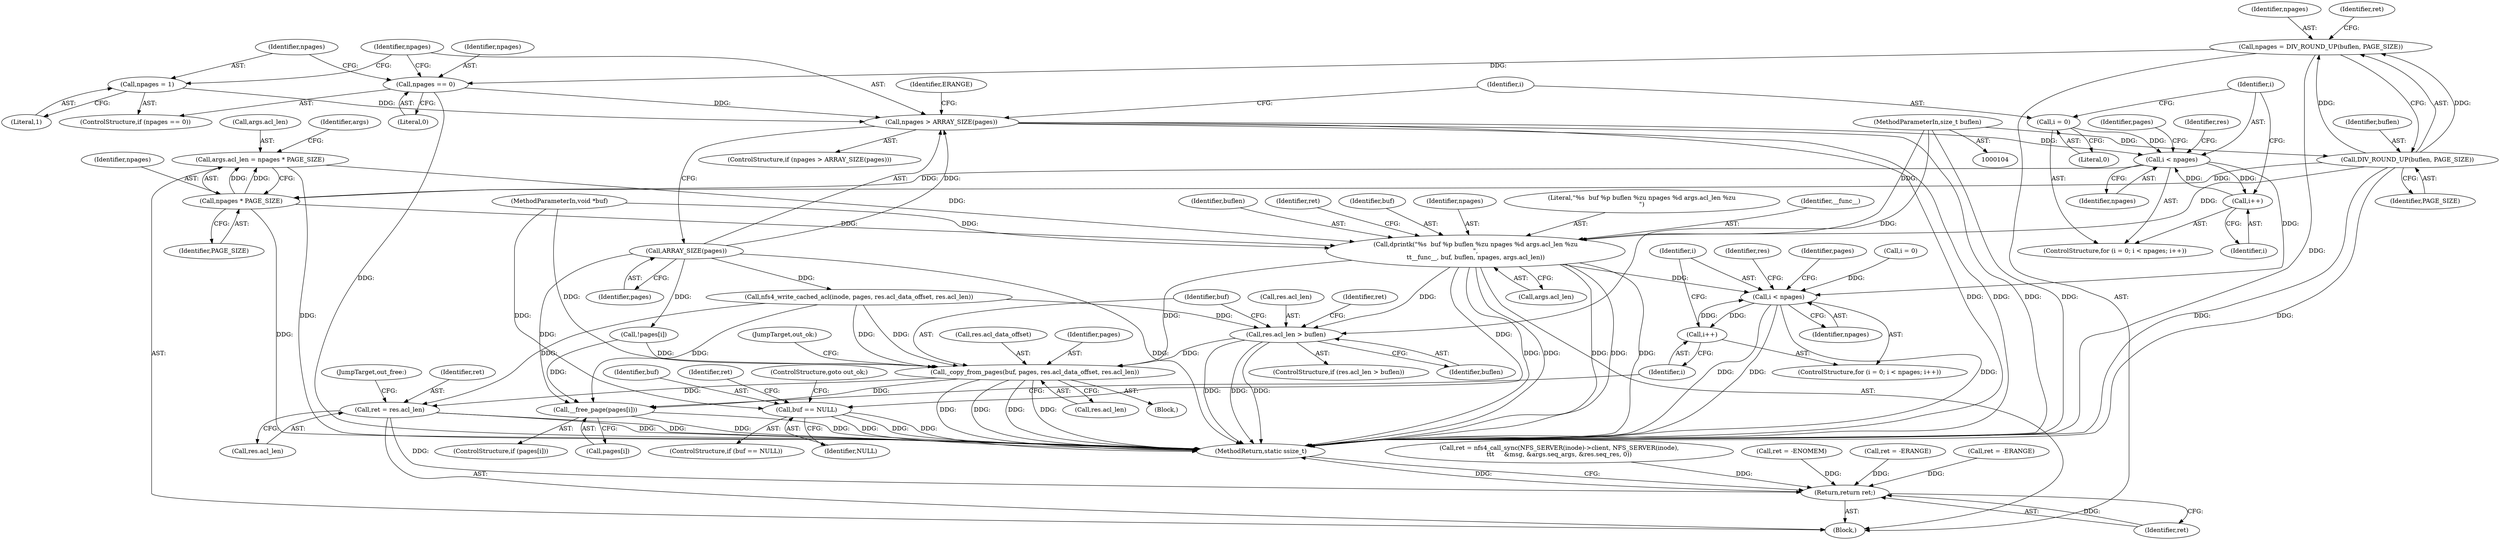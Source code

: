 digraph "0_linux_7d3e91a89b7adbc2831334def9e494dd9892f9af@integer" {
"1000174" [label="(Call,args.acl_len = npages * PAGE_SIZE)"];
"1000178" [label="(Call,npages * PAGE_SIZE)"];
"1000144" [label="(Call,i < npages)"];
"1000141" [label="(Call,i = 0)"];
"1000147" [label="(Call,i++)"];
"1000133" [label="(Call,npages > ARRAY_SIZE(pages))"];
"1000129" [label="(Call,npages = 1)"];
"1000126" [label="(Call,npages == 0)"];
"1000114" [label="(Call,npages = DIV_ROUND_UP(buflen, PAGE_SIZE))"];
"1000116" [label="(Call,DIV_ROUND_UP(buflen, PAGE_SIZE))"];
"1000107" [label="(MethodParameterIn,size_t buflen)"];
"1000135" [label="(Call,ARRAY_SIZE(pages))"];
"1000186" [label="(Call,dprintk(\"%s  buf %p buflen %zu npages %d args.acl_len %zu\n\",\n\t\t__func__, buf, buflen, npages, args.acl_len))"];
"1000226" [label="(Call,buf == NULL)"];
"1000248" [label="(Call,res.acl_len > buflen)"];
"1000259" [label="(Call,_copy_from_pages(buf, pages, res.acl_data_offset, res.acl_len))"];
"1000269" [label="(Call,ret = res.acl_len)"];
"1000300" [label="(Return,return ret;)"];
"1000288" [label="(Call,__free_page(pages[i]))"];
"1000279" [label="(Call,i < npages)"];
"1000282" [label="(Call,i++)"];
"1000108" [label="(Block,)"];
"1000249" [label="(Call,res.acl_len)"];
"1000189" [label="(Identifier,buf)"];
"1000265" [label="(Call,res.acl_len)"];
"1000274" [label="(JumpTarget,out_free:)"];
"1000117" [label="(Identifier,buflen)"];
"1000235" [label="(Call,nfs4_write_cached_acl(inode, pages, res.acl_data_offset, res.acl_len))"];
"1000114" [label="(Call,npages = DIV_ROUND_UP(buflen, PAGE_SIZE))"];
"1000288" [label="(Call,__free_page(pages[i]))"];
"1000120" [label="(Call,ret = -ENOMEM)"];
"1000286" [label="(Identifier,pages)"];
"1000180" [label="(Identifier,PAGE_SIZE)"];
"1000127" [label="(Identifier,npages)"];
"1000230" [label="(Call,ret = -ERANGE)"];
"1000191" [label="(Identifier,npages)"];
"1000254" [label="(Call,ret = -ERANGE)"];
"1000187" [label="(Literal,\"%s  buf %p buflen %zu npages %d args.acl_len %zu\n\")"];
"1000131" [label="(Literal,1)"];
"1000128" [label="(Literal,0)"];
"1000175" [label="(Call,args.acl_len)"];
"1000134" [label="(Identifier,npages)"];
"1000271" [label="(Call,res.acl_len)"];
"1000139" [label="(Identifier,ERANGE)"];
"1000188" [label="(Identifier,__func__)"];
"1000116" [label="(Call,DIV_ROUND_UP(buflen, PAGE_SIZE))"];
"1000226" [label="(Call,buf == NULL)"];
"1000125" [label="(ControlStructure,if (npages == 0))"];
"1000302" [label="(MethodReturn,static ssize_t)"];
"1000179" [label="(Identifier,npages)"];
"1000136" [label="(Identifier,pages)"];
"1000144" [label="(Call,i < npages)"];
"1000275" [label="(ControlStructure,for (i = 0; i < npages; i++))"];
"1000174" [label="(Call,args.acl_len = npages * PAGE_SIZE)"];
"1000178" [label="(Call,npages * PAGE_SIZE)"];
"1000118" [label="(Identifier,PAGE_SIZE)"];
"1000255" [label="(Identifier,ret)"];
"1000147" [label="(Call,i++)"];
"1000227" [label="(Identifier,buf)"];
"1000246" [label="(Block,)"];
"1000231" [label="(Identifier,ret)"];
"1000259" [label="(Call,_copy_from_pages(buf, pages, res.acl_data_offset, res.acl_len))"];
"1000280" [label="(Identifier,i)"];
"1000164" [label="(Identifier,res)"];
"1000143" [label="(Literal,0)"];
"1000126" [label="(Call,npages == 0)"];
"1000132" [label="(ControlStructure,if (npages > ARRAY_SIZE(pages)))"];
"1000140" [label="(ControlStructure,for (i = 0; i < npages; i++))"];
"1000268" [label="(JumpTarget,out_ok:)"];
"1000130" [label="(Identifier,npages)"];
"1000142" [label="(Identifier,i)"];
"1000279" [label="(Call,i < npages)"];
"1000106" [label="(MethodParameterIn,void *buf)"];
"1000115" [label="(Identifier,npages)"];
"1000270" [label="(Identifier,ret)"];
"1000133" [label="(Call,npages > ARRAY_SIZE(pages))"];
"1000141" [label="(Call,i = 0)"];
"1000276" [label="(Call,i = 0)"];
"1000300" [label="(Return,return ret;)"];
"1000129" [label="(Call,npages = 1)"];
"1000190" [label="(Identifier,buflen)"];
"1000186" [label="(Call,dprintk(\"%s  buf %p buflen %zu npages %d args.acl_len %zu\n\",\n\t\t__func__, buf, buflen, npages, args.acl_len))"];
"1000294" [label="(Identifier,res)"];
"1000192" [label="(Call,args.acl_len)"];
"1000183" [label="(Identifier,args)"];
"1000195" [label="(Call,ret = nfs4_call_sync(NFS_SERVER(inode)->client, NFS_SERVER(inode),\n\t\t\t     &msg, &args.seq_args, &res.seq_res, 0))"];
"1000107" [label="(MethodParameterIn,size_t buflen)"];
"1000252" [label="(Identifier,buflen)"];
"1000248" [label="(Call,res.acl_len > buflen)"];
"1000146" [label="(Identifier,npages)"];
"1000247" [label="(ControlStructure,if (res.acl_len > buflen))"];
"1000283" [label="(Identifier,i)"];
"1000145" [label="(Identifier,i)"];
"1000157" [label="(Call,!pages[i])"];
"1000196" [label="(Identifier,ret)"];
"1000225" [label="(ControlStructure,if (buf == NULL))"];
"1000284" [label="(ControlStructure,if (pages[i]))"];
"1000135" [label="(Call,ARRAY_SIZE(pages))"];
"1000260" [label="(Identifier,buf)"];
"1000262" [label="(Call,res.acl_data_offset)"];
"1000152" [label="(Identifier,pages)"];
"1000301" [label="(Identifier,ret)"];
"1000281" [label="(Identifier,npages)"];
"1000269" [label="(Call,ret = res.acl_len)"];
"1000282" [label="(Call,i++)"];
"1000228" [label="(Identifier,NULL)"];
"1000289" [label="(Call,pages[i])"];
"1000261" [label="(Identifier,pages)"];
"1000148" [label="(Identifier,i)"];
"1000229" [label="(ControlStructure,goto out_ok;)"];
"1000121" [label="(Identifier,ret)"];
"1000174" -> "1000108"  [label="AST: "];
"1000174" -> "1000178"  [label="CFG: "];
"1000175" -> "1000174"  [label="AST: "];
"1000178" -> "1000174"  [label="AST: "];
"1000183" -> "1000174"  [label="CFG: "];
"1000174" -> "1000302"  [label="DDG: "];
"1000178" -> "1000174"  [label="DDG: "];
"1000178" -> "1000174"  [label="DDG: "];
"1000174" -> "1000186"  [label="DDG: "];
"1000178" -> "1000180"  [label="CFG: "];
"1000179" -> "1000178"  [label="AST: "];
"1000180" -> "1000178"  [label="AST: "];
"1000178" -> "1000302"  [label="DDG: "];
"1000144" -> "1000178"  [label="DDG: "];
"1000116" -> "1000178"  [label="DDG: "];
"1000178" -> "1000186"  [label="DDG: "];
"1000144" -> "1000140"  [label="AST: "];
"1000144" -> "1000146"  [label="CFG: "];
"1000145" -> "1000144"  [label="AST: "];
"1000146" -> "1000144"  [label="AST: "];
"1000152" -> "1000144"  [label="CFG: "];
"1000164" -> "1000144"  [label="CFG: "];
"1000141" -> "1000144"  [label="DDG: "];
"1000147" -> "1000144"  [label="DDG: "];
"1000133" -> "1000144"  [label="DDG: "];
"1000144" -> "1000147"  [label="DDG: "];
"1000144" -> "1000279"  [label="DDG: "];
"1000141" -> "1000140"  [label="AST: "];
"1000141" -> "1000143"  [label="CFG: "];
"1000142" -> "1000141"  [label="AST: "];
"1000143" -> "1000141"  [label="AST: "];
"1000145" -> "1000141"  [label="CFG: "];
"1000147" -> "1000140"  [label="AST: "];
"1000147" -> "1000148"  [label="CFG: "];
"1000148" -> "1000147"  [label="AST: "];
"1000145" -> "1000147"  [label="CFG: "];
"1000133" -> "1000132"  [label="AST: "];
"1000133" -> "1000135"  [label="CFG: "];
"1000134" -> "1000133"  [label="AST: "];
"1000135" -> "1000133"  [label="AST: "];
"1000139" -> "1000133"  [label="CFG: "];
"1000142" -> "1000133"  [label="CFG: "];
"1000133" -> "1000302"  [label="DDG: "];
"1000133" -> "1000302"  [label="DDG: "];
"1000133" -> "1000302"  [label="DDG: "];
"1000129" -> "1000133"  [label="DDG: "];
"1000126" -> "1000133"  [label="DDG: "];
"1000135" -> "1000133"  [label="DDG: "];
"1000129" -> "1000125"  [label="AST: "];
"1000129" -> "1000131"  [label="CFG: "];
"1000130" -> "1000129"  [label="AST: "];
"1000131" -> "1000129"  [label="AST: "];
"1000134" -> "1000129"  [label="CFG: "];
"1000126" -> "1000125"  [label="AST: "];
"1000126" -> "1000128"  [label="CFG: "];
"1000127" -> "1000126"  [label="AST: "];
"1000128" -> "1000126"  [label="AST: "];
"1000130" -> "1000126"  [label="CFG: "];
"1000134" -> "1000126"  [label="CFG: "];
"1000126" -> "1000302"  [label="DDG: "];
"1000114" -> "1000126"  [label="DDG: "];
"1000114" -> "1000108"  [label="AST: "];
"1000114" -> "1000116"  [label="CFG: "];
"1000115" -> "1000114"  [label="AST: "];
"1000116" -> "1000114"  [label="AST: "];
"1000121" -> "1000114"  [label="CFG: "];
"1000114" -> "1000302"  [label="DDG: "];
"1000116" -> "1000114"  [label="DDG: "];
"1000116" -> "1000114"  [label="DDG: "];
"1000116" -> "1000118"  [label="CFG: "];
"1000117" -> "1000116"  [label="AST: "];
"1000118" -> "1000116"  [label="AST: "];
"1000116" -> "1000302"  [label="DDG: "];
"1000116" -> "1000302"  [label="DDG: "];
"1000107" -> "1000116"  [label="DDG: "];
"1000116" -> "1000186"  [label="DDG: "];
"1000107" -> "1000104"  [label="AST: "];
"1000107" -> "1000302"  [label="DDG: "];
"1000107" -> "1000186"  [label="DDG: "];
"1000107" -> "1000248"  [label="DDG: "];
"1000135" -> "1000136"  [label="CFG: "];
"1000136" -> "1000135"  [label="AST: "];
"1000135" -> "1000302"  [label="DDG: "];
"1000135" -> "1000157"  [label="DDG: "];
"1000135" -> "1000235"  [label="DDG: "];
"1000135" -> "1000288"  [label="DDG: "];
"1000186" -> "1000108"  [label="AST: "];
"1000186" -> "1000192"  [label="CFG: "];
"1000187" -> "1000186"  [label="AST: "];
"1000188" -> "1000186"  [label="AST: "];
"1000189" -> "1000186"  [label="AST: "];
"1000190" -> "1000186"  [label="AST: "];
"1000191" -> "1000186"  [label="AST: "];
"1000192" -> "1000186"  [label="AST: "];
"1000196" -> "1000186"  [label="CFG: "];
"1000186" -> "1000302"  [label="DDG: "];
"1000186" -> "1000302"  [label="DDG: "];
"1000186" -> "1000302"  [label="DDG: "];
"1000186" -> "1000302"  [label="DDG: "];
"1000186" -> "1000302"  [label="DDG: "];
"1000106" -> "1000186"  [label="DDG: "];
"1000186" -> "1000226"  [label="DDG: "];
"1000186" -> "1000248"  [label="DDG: "];
"1000186" -> "1000259"  [label="DDG: "];
"1000186" -> "1000279"  [label="DDG: "];
"1000226" -> "1000225"  [label="AST: "];
"1000226" -> "1000228"  [label="CFG: "];
"1000227" -> "1000226"  [label="AST: "];
"1000228" -> "1000226"  [label="AST: "];
"1000229" -> "1000226"  [label="CFG: "];
"1000231" -> "1000226"  [label="CFG: "];
"1000226" -> "1000302"  [label="DDG: "];
"1000226" -> "1000302"  [label="DDG: "];
"1000226" -> "1000302"  [label="DDG: "];
"1000106" -> "1000226"  [label="DDG: "];
"1000248" -> "1000247"  [label="AST: "];
"1000248" -> "1000252"  [label="CFG: "];
"1000249" -> "1000248"  [label="AST: "];
"1000252" -> "1000248"  [label="AST: "];
"1000255" -> "1000248"  [label="CFG: "];
"1000260" -> "1000248"  [label="CFG: "];
"1000248" -> "1000302"  [label="DDG: "];
"1000248" -> "1000302"  [label="DDG: "];
"1000248" -> "1000302"  [label="DDG: "];
"1000235" -> "1000248"  [label="DDG: "];
"1000248" -> "1000259"  [label="DDG: "];
"1000259" -> "1000246"  [label="AST: "];
"1000259" -> "1000265"  [label="CFG: "];
"1000260" -> "1000259"  [label="AST: "];
"1000261" -> "1000259"  [label="AST: "];
"1000262" -> "1000259"  [label="AST: "];
"1000265" -> "1000259"  [label="AST: "];
"1000268" -> "1000259"  [label="CFG: "];
"1000259" -> "1000302"  [label="DDG: "];
"1000259" -> "1000302"  [label="DDG: "];
"1000259" -> "1000302"  [label="DDG: "];
"1000259" -> "1000302"  [label="DDG: "];
"1000106" -> "1000259"  [label="DDG: "];
"1000235" -> "1000259"  [label="DDG: "];
"1000235" -> "1000259"  [label="DDG: "];
"1000157" -> "1000259"  [label="DDG: "];
"1000259" -> "1000269"  [label="DDG: "];
"1000259" -> "1000288"  [label="DDG: "];
"1000269" -> "1000108"  [label="AST: "];
"1000269" -> "1000271"  [label="CFG: "];
"1000270" -> "1000269"  [label="AST: "];
"1000271" -> "1000269"  [label="AST: "];
"1000274" -> "1000269"  [label="CFG: "];
"1000269" -> "1000302"  [label="DDG: "];
"1000269" -> "1000302"  [label="DDG: "];
"1000235" -> "1000269"  [label="DDG: "];
"1000269" -> "1000300"  [label="DDG: "];
"1000300" -> "1000108"  [label="AST: "];
"1000300" -> "1000301"  [label="CFG: "];
"1000301" -> "1000300"  [label="AST: "];
"1000302" -> "1000300"  [label="CFG: "];
"1000300" -> "1000302"  [label="DDG: "];
"1000301" -> "1000300"  [label="DDG: "];
"1000254" -> "1000300"  [label="DDG: "];
"1000120" -> "1000300"  [label="DDG: "];
"1000230" -> "1000300"  [label="DDG: "];
"1000195" -> "1000300"  [label="DDG: "];
"1000288" -> "1000284"  [label="AST: "];
"1000288" -> "1000289"  [label="CFG: "];
"1000289" -> "1000288"  [label="AST: "];
"1000283" -> "1000288"  [label="CFG: "];
"1000288" -> "1000302"  [label="DDG: "];
"1000288" -> "1000302"  [label="DDG: "];
"1000235" -> "1000288"  [label="DDG: "];
"1000157" -> "1000288"  [label="DDG: "];
"1000279" -> "1000275"  [label="AST: "];
"1000279" -> "1000281"  [label="CFG: "];
"1000280" -> "1000279"  [label="AST: "];
"1000281" -> "1000279"  [label="AST: "];
"1000286" -> "1000279"  [label="CFG: "];
"1000294" -> "1000279"  [label="CFG: "];
"1000279" -> "1000302"  [label="DDG: "];
"1000279" -> "1000302"  [label="DDG: "];
"1000279" -> "1000302"  [label="DDG: "];
"1000276" -> "1000279"  [label="DDG: "];
"1000282" -> "1000279"  [label="DDG: "];
"1000279" -> "1000282"  [label="DDG: "];
"1000282" -> "1000275"  [label="AST: "];
"1000282" -> "1000283"  [label="CFG: "];
"1000283" -> "1000282"  [label="AST: "];
"1000280" -> "1000282"  [label="CFG: "];
}
